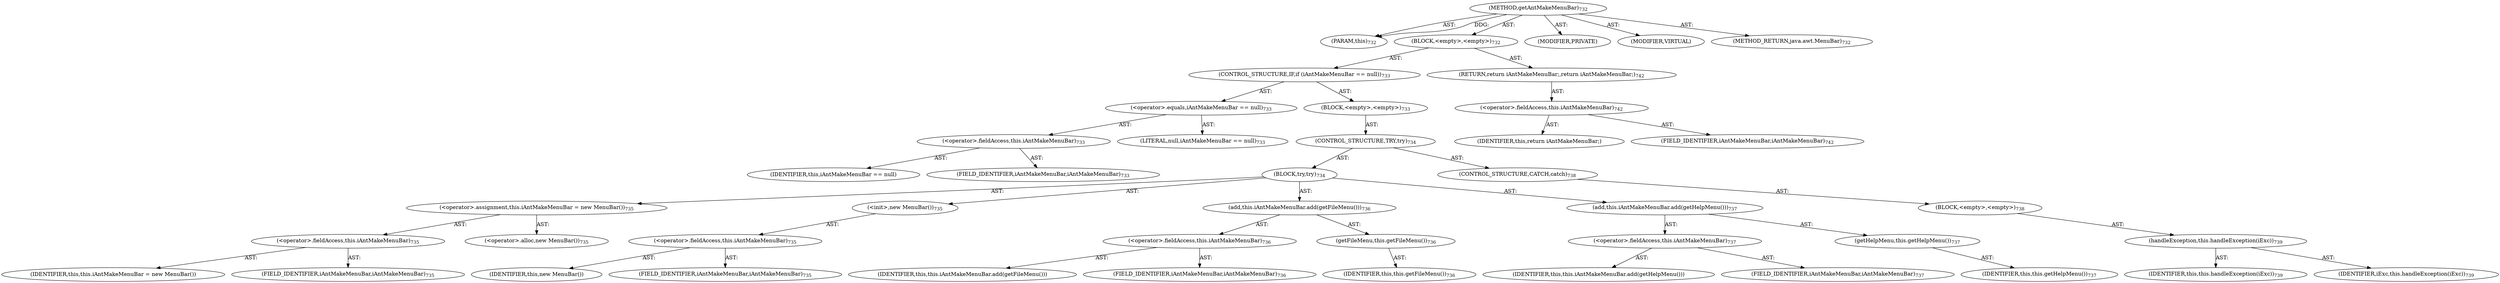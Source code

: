 digraph "getAntMakeMenuBar" {  
"111669149734" [label = <(METHOD,getAntMakeMenuBar)<SUB>732</SUB>> ]
"115964117020" [label = <(PARAM,this)<SUB>732</SUB>> ]
"25769803899" [label = <(BLOCK,&lt;empty&gt;,&lt;empty&gt;)<SUB>732</SUB>> ]
"47244640336" [label = <(CONTROL_STRUCTURE,IF,if (iAntMakeMenuBar == null))<SUB>733</SUB>> ]
"30064771867" [label = <(&lt;operator&gt;.equals,iAntMakeMenuBar == null)<SUB>733</SUB>> ]
"30064771868" [label = <(&lt;operator&gt;.fieldAccess,this.iAntMakeMenuBar)<SUB>733</SUB>> ]
"68719477290" [label = <(IDENTIFIER,this,iAntMakeMenuBar == null)> ]
"55834575119" [label = <(FIELD_IDENTIFIER,iAntMakeMenuBar,iAntMakeMenuBar)<SUB>733</SUB>> ]
"90194313398" [label = <(LITERAL,null,iAntMakeMenuBar == null)<SUB>733</SUB>> ]
"25769803900" [label = <(BLOCK,&lt;empty&gt;,&lt;empty&gt;)<SUB>733</SUB>> ]
"47244640337" [label = <(CONTROL_STRUCTURE,TRY,try)<SUB>734</SUB>> ]
"25769803901" [label = <(BLOCK,try,try)<SUB>734</SUB>> ]
"30064771869" [label = <(&lt;operator&gt;.assignment,this.iAntMakeMenuBar = new MenuBar())<SUB>735</SUB>> ]
"30064771870" [label = <(&lt;operator&gt;.fieldAccess,this.iAntMakeMenuBar)<SUB>735</SUB>> ]
"68719477291" [label = <(IDENTIFIER,this,this.iAntMakeMenuBar = new MenuBar())> ]
"55834575120" [label = <(FIELD_IDENTIFIER,iAntMakeMenuBar,iAntMakeMenuBar)<SUB>735</SUB>> ]
"30064771871" [label = <(&lt;operator&gt;.alloc,new MenuBar())<SUB>735</SUB>> ]
"30064771872" [label = <(&lt;init&gt;,new MenuBar())<SUB>735</SUB>> ]
"30064771873" [label = <(&lt;operator&gt;.fieldAccess,this.iAntMakeMenuBar)<SUB>735</SUB>> ]
"68719477292" [label = <(IDENTIFIER,this,new MenuBar())> ]
"55834575121" [label = <(FIELD_IDENTIFIER,iAntMakeMenuBar,iAntMakeMenuBar)<SUB>735</SUB>> ]
"30064771874" [label = <(add,this.iAntMakeMenuBar.add(getFileMenu()))<SUB>736</SUB>> ]
"30064771875" [label = <(&lt;operator&gt;.fieldAccess,this.iAntMakeMenuBar)<SUB>736</SUB>> ]
"68719477293" [label = <(IDENTIFIER,this,this.iAntMakeMenuBar.add(getFileMenu()))> ]
"55834575122" [label = <(FIELD_IDENTIFIER,iAntMakeMenuBar,iAntMakeMenuBar)<SUB>736</SUB>> ]
"30064771876" [label = <(getFileMenu,this.getFileMenu())<SUB>736</SUB>> ]
"68719476861" [label = <(IDENTIFIER,this,this.getFileMenu())<SUB>736</SUB>> ]
"30064771877" [label = <(add,this.iAntMakeMenuBar.add(getHelpMenu()))<SUB>737</SUB>> ]
"30064771878" [label = <(&lt;operator&gt;.fieldAccess,this.iAntMakeMenuBar)<SUB>737</SUB>> ]
"68719477294" [label = <(IDENTIFIER,this,this.iAntMakeMenuBar.add(getHelpMenu()))> ]
"55834575123" [label = <(FIELD_IDENTIFIER,iAntMakeMenuBar,iAntMakeMenuBar)<SUB>737</SUB>> ]
"30064771879" [label = <(getHelpMenu,this.getHelpMenu())<SUB>737</SUB>> ]
"68719476862" [label = <(IDENTIFIER,this,this.getHelpMenu())<SUB>737</SUB>> ]
"47244640338" [label = <(CONTROL_STRUCTURE,CATCH,catch)<SUB>738</SUB>> ]
"25769803902" [label = <(BLOCK,&lt;empty&gt;,&lt;empty&gt;)<SUB>738</SUB>> ]
"30064771880" [label = <(handleException,this.handleException(iExc))<SUB>739</SUB>> ]
"68719476863" [label = <(IDENTIFIER,this,this.handleException(iExc))<SUB>739</SUB>> ]
"68719477295" [label = <(IDENTIFIER,iExc,this.handleException(iExc))<SUB>739</SUB>> ]
"146028888074" [label = <(RETURN,return iAntMakeMenuBar;,return iAntMakeMenuBar;)<SUB>742</SUB>> ]
"30064771881" [label = <(&lt;operator&gt;.fieldAccess,this.iAntMakeMenuBar)<SUB>742</SUB>> ]
"68719477296" [label = <(IDENTIFIER,this,return iAntMakeMenuBar;)> ]
"55834575124" [label = <(FIELD_IDENTIFIER,iAntMakeMenuBar,iAntMakeMenuBar)<SUB>742</SUB>> ]
"133143986298" [label = <(MODIFIER,PRIVATE)> ]
"133143986299" [label = <(MODIFIER,VIRTUAL)> ]
"128849018918" [label = <(METHOD_RETURN,java.awt.MenuBar)<SUB>732</SUB>> ]
  "111669149734" -> "115964117020"  [ label = "AST: "] 
  "111669149734" -> "25769803899"  [ label = "AST: "] 
  "111669149734" -> "133143986298"  [ label = "AST: "] 
  "111669149734" -> "133143986299"  [ label = "AST: "] 
  "111669149734" -> "128849018918"  [ label = "AST: "] 
  "25769803899" -> "47244640336"  [ label = "AST: "] 
  "25769803899" -> "146028888074"  [ label = "AST: "] 
  "47244640336" -> "30064771867"  [ label = "AST: "] 
  "47244640336" -> "25769803900"  [ label = "AST: "] 
  "30064771867" -> "30064771868"  [ label = "AST: "] 
  "30064771867" -> "90194313398"  [ label = "AST: "] 
  "30064771868" -> "68719477290"  [ label = "AST: "] 
  "30064771868" -> "55834575119"  [ label = "AST: "] 
  "25769803900" -> "47244640337"  [ label = "AST: "] 
  "47244640337" -> "25769803901"  [ label = "AST: "] 
  "47244640337" -> "47244640338"  [ label = "AST: "] 
  "25769803901" -> "30064771869"  [ label = "AST: "] 
  "25769803901" -> "30064771872"  [ label = "AST: "] 
  "25769803901" -> "30064771874"  [ label = "AST: "] 
  "25769803901" -> "30064771877"  [ label = "AST: "] 
  "30064771869" -> "30064771870"  [ label = "AST: "] 
  "30064771869" -> "30064771871"  [ label = "AST: "] 
  "30064771870" -> "68719477291"  [ label = "AST: "] 
  "30064771870" -> "55834575120"  [ label = "AST: "] 
  "30064771872" -> "30064771873"  [ label = "AST: "] 
  "30064771873" -> "68719477292"  [ label = "AST: "] 
  "30064771873" -> "55834575121"  [ label = "AST: "] 
  "30064771874" -> "30064771875"  [ label = "AST: "] 
  "30064771874" -> "30064771876"  [ label = "AST: "] 
  "30064771875" -> "68719477293"  [ label = "AST: "] 
  "30064771875" -> "55834575122"  [ label = "AST: "] 
  "30064771876" -> "68719476861"  [ label = "AST: "] 
  "30064771877" -> "30064771878"  [ label = "AST: "] 
  "30064771877" -> "30064771879"  [ label = "AST: "] 
  "30064771878" -> "68719477294"  [ label = "AST: "] 
  "30064771878" -> "55834575123"  [ label = "AST: "] 
  "30064771879" -> "68719476862"  [ label = "AST: "] 
  "47244640338" -> "25769803902"  [ label = "AST: "] 
  "25769803902" -> "30064771880"  [ label = "AST: "] 
  "30064771880" -> "68719476863"  [ label = "AST: "] 
  "30064771880" -> "68719477295"  [ label = "AST: "] 
  "146028888074" -> "30064771881"  [ label = "AST: "] 
  "30064771881" -> "68719477296"  [ label = "AST: "] 
  "30064771881" -> "55834575124"  [ label = "AST: "] 
  "111669149734" -> "115964117020"  [ label = "DDG: "] 
}
